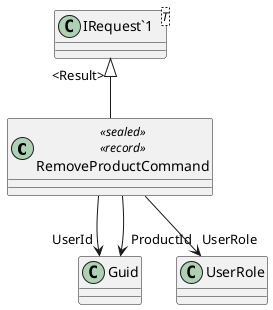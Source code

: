 @startuml
class RemoveProductCommand <<sealed>> <<record>> {
}
class "IRequest`1"<T> {
}
"IRequest`1" "<Result>" <|-- RemoveProductCommand
RemoveProductCommand --> "UserId" Guid
RemoveProductCommand --> "UserRole" UserRole
RemoveProductCommand --> "ProductId" Guid
@enduml
